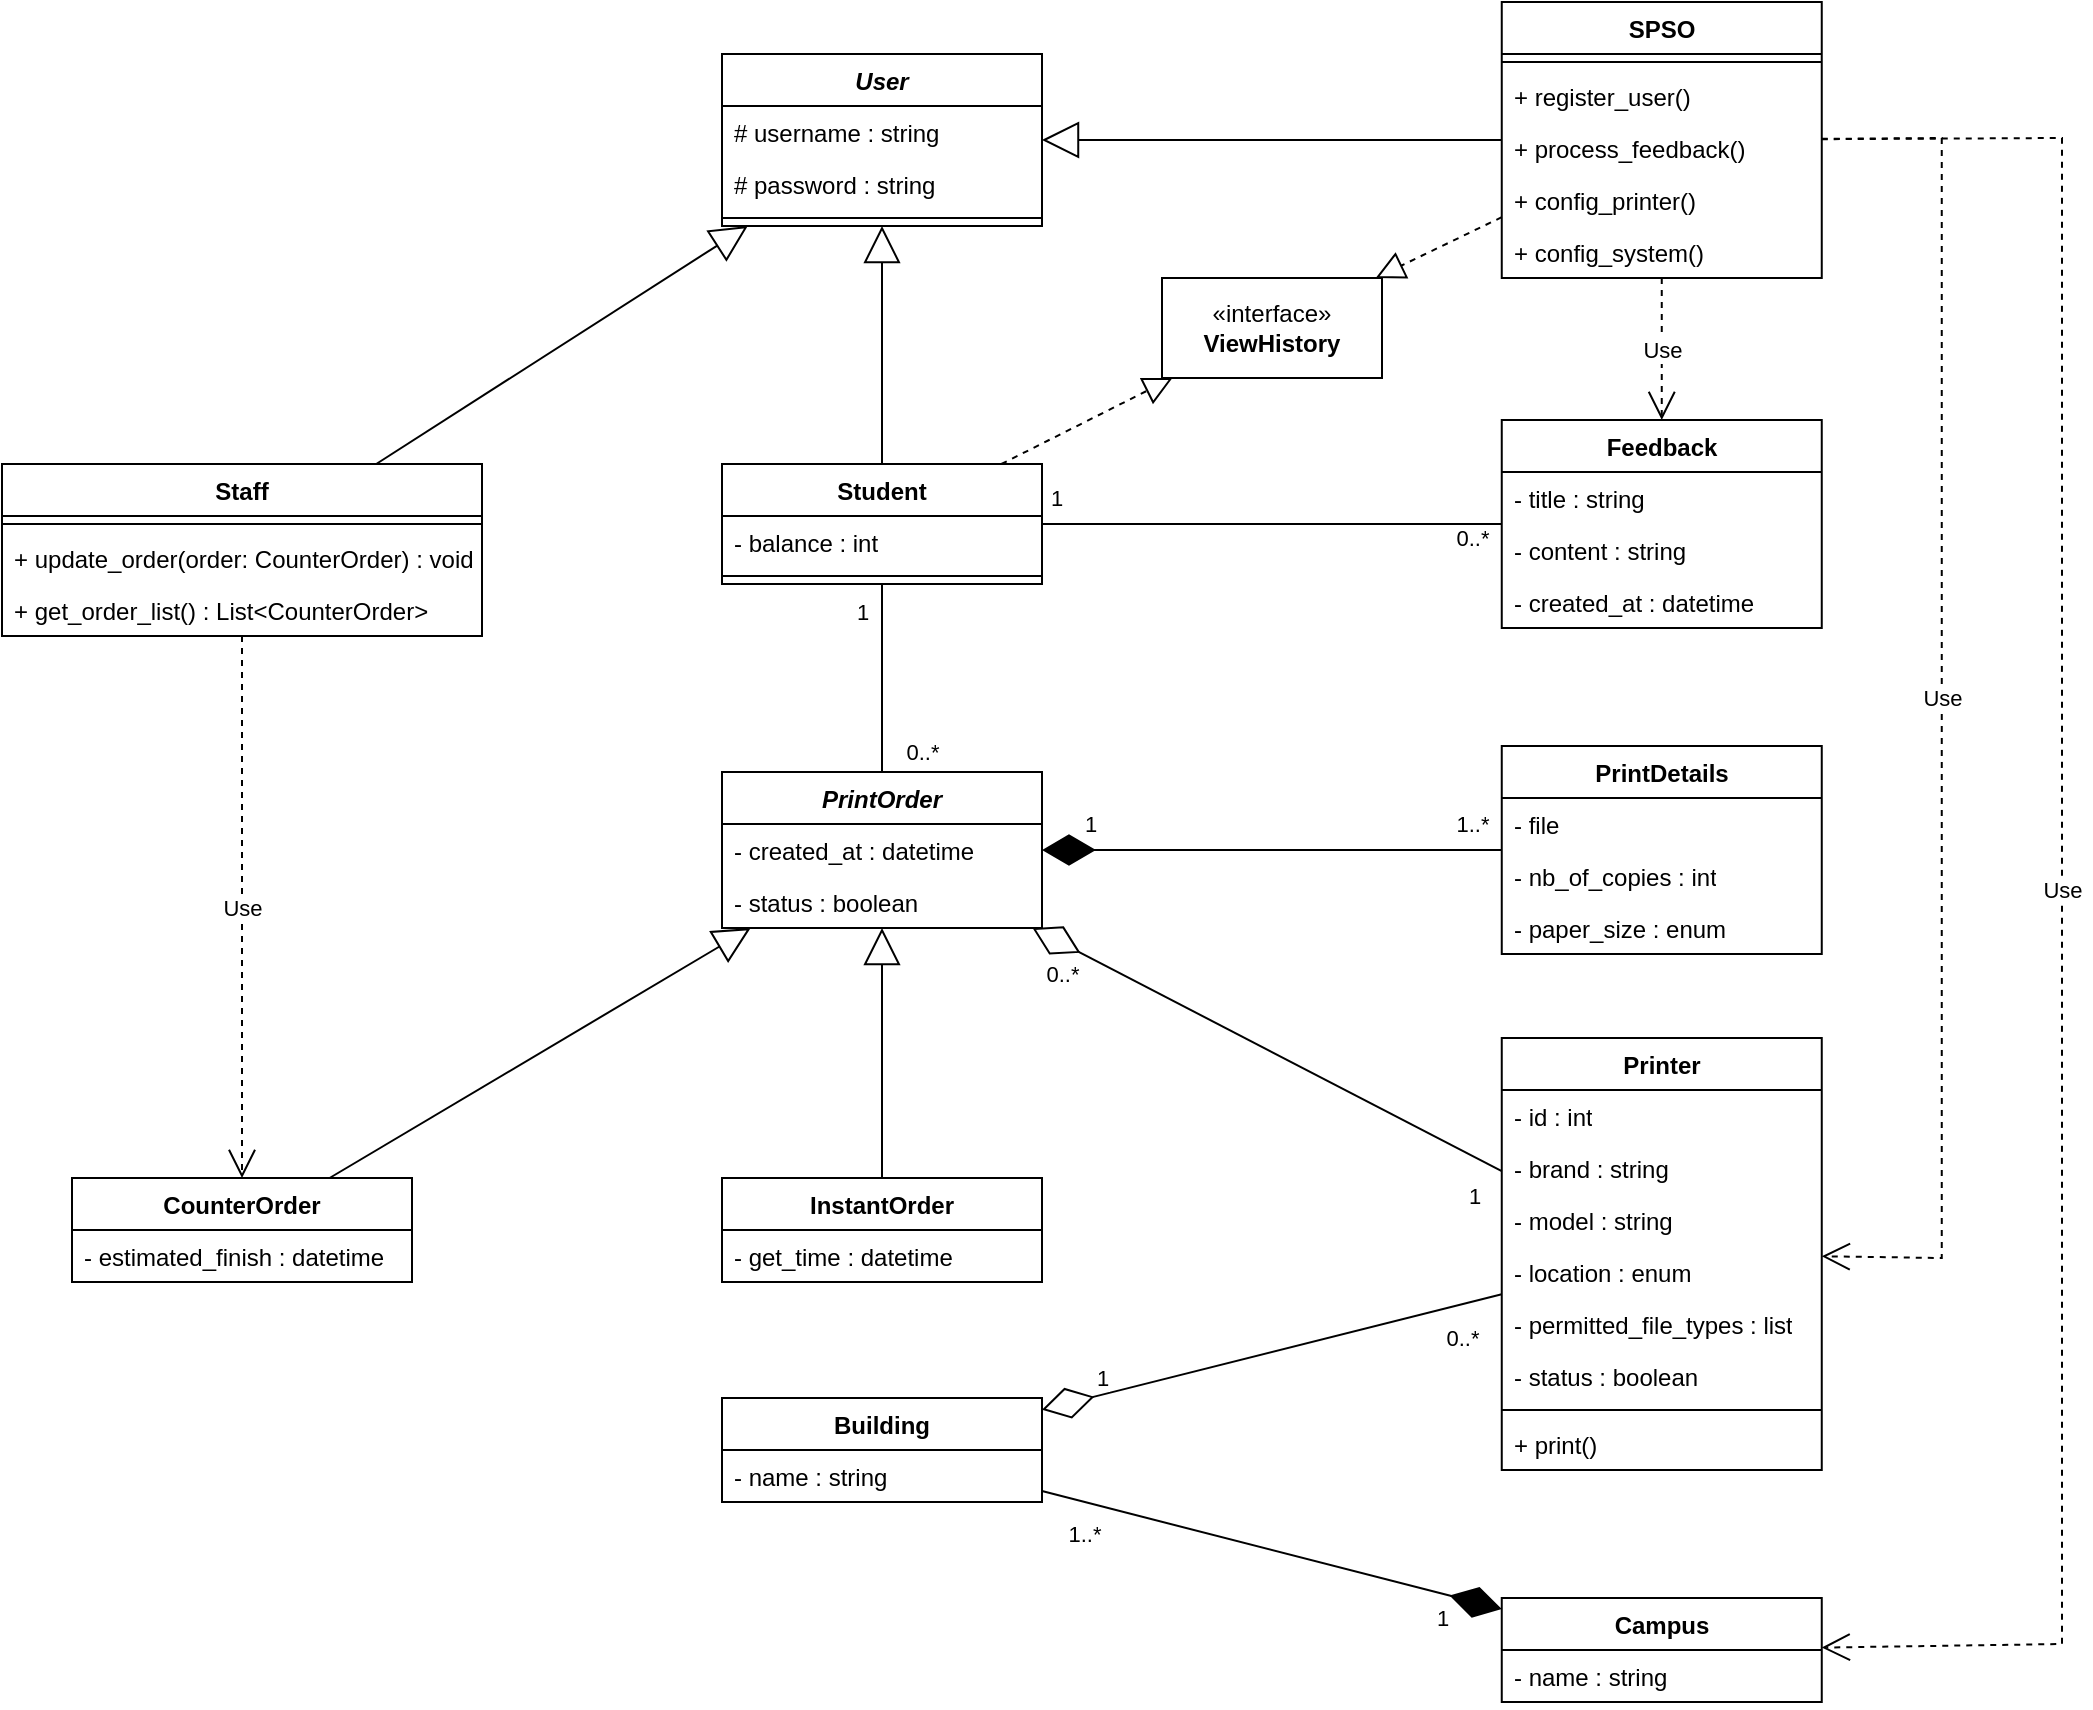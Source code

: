 <mxfile version="24.8.0">
  <diagram name="Trang-1" id="R7QnyIHVJCvonXuovxj-">
    <mxGraphModel dx="2664" dy="957" grid="1" gridSize="10" guides="1" tooltips="1" connect="1" arrows="1" fold="1" page="1" pageScale="1" pageWidth="827" pageHeight="1169" math="0" shadow="0">
      <root>
        <mxCell id="0" />
        <mxCell id="1" parent="0" />
        <mxCell id="BREXki8vrTVY7rMbNAXE-2" value="&lt;i&gt;User&lt;/i&gt;" style="swimlane;fontStyle=1;align=center;verticalAlign=top;childLayout=stackLayout;horizontal=1;startSize=26;horizontalStack=0;resizeParent=1;resizeParentMax=0;resizeLast=0;collapsible=1;marginBottom=0;whiteSpace=wrap;html=1;" parent="1" vertex="1">
          <mxGeometry x="300" y="158" width="160" height="86" as="geometry" />
        </mxCell>
        <mxCell id="BREXki8vrTVY7rMbNAXE-3" value="# username : string" style="text;strokeColor=none;fillColor=none;align=left;verticalAlign=top;spacingLeft=4;spacingRight=4;overflow=hidden;rotatable=0;points=[[0,0.5],[1,0.5]];portConstraint=eastwest;whiteSpace=wrap;html=1;" parent="BREXki8vrTVY7rMbNAXE-2" vertex="1">
          <mxGeometry y="26" width="160" height="26" as="geometry" />
        </mxCell>
        <mxCell id="SwU_xEo3G6D-vkzYV19e-13" value="# password : string" style="text;strokeColor=none;fillColor=none;align=left;verticalAlign=top;spacingLeft=4;spacingRight=4;overflow=hidden;rotatable=0;points=[[0,0.5],[1,0.5]];portConstraint=eastwest;whiteSpace=wrap;html=1;" vertex="1" parent="BREXki8vrTVY7rMbNAXE-2">
          <mxGeometry y="52" width="160" height="26" as="geometry" />
        </mxCell>
        <mxCell id="BREXki8vrTVY7rMbNAXE-4" value="" style="line;strokeWidth=1;fillColor=none;align=left;verticalAlign=middle;spacingTop=-1;spacingLeft=3;spacingRight=3;rotatable=0;labelPosition=right;points=[];portConstraint=eastwest;strokeColor=inherit;" parent="BREXki8vrTVY7rMbNAXE-2" vertex="1">
          <mxGeometry y="78" width="160" height="8" as="geometry" />
        </mxCell>
        <mxCell id="BREXki8vrTVY7rMbNAXE-6" value="Staff" style="swimlane;fontStyle=1;align=center;verticalAlign=top;childLayout=stackLayout;horizontal=1;startSize=26;horizontalStack=0;resizeParent=1;resizeParentMax=0;resizeLast=0;collapsible=1;marginBottom=0;whiteSpace=wrap;html=1;" parent="1" vertex="1">
          <mxGeometry x="-60" y="363" width="240" height="86" as="geometry" />
        </mxCell>
        <mxCell id="BREXki8vrTVY7rMbNAXE-8" value="" style="line;strokeWidth=1;fillColor=none;align=left;verticalAlign=middle;spacingTop=-1;spacingLeft=3;spacingRight=3;rotatable=0;labelPosition=right;points=[];portConstraint=eastwest;strokeColor=inherit;" parent="BREXki8vrTVY7rMbNAXE-6" vertex="1">
          <mxGeometry y="26" width="240" height="8" as="geometry" />
        </mxCell>
        <mxCell id="BREXki8vrTVY7rMbNAXE-9" value="+ update_order(order: CounterOrder) : void" style="text;strokeColor=none;fillColor=none;align=left;verticalAlign=top;spacingLeft=4;spacingRight=4;overflow=hidden;rotatable=0;points=[[0,0.5],[1,0.5]];portConstraint=eastwest;whiteSpace=wrap;html=1;" parent="BREXki8vrTVY7rMbNAXE-6" vertex="1">
          <mxGeometry y="34" width="240" height="26" as="geometry" />
        </mxCell>
        <mxCell id="SwU_xEo3G6D-vkzYV19e-18" value="+ get_order_list() : List&amp;lt;CounterOrder&amp;gt;" style="text;strokeColor=none;fillColor=none;align=left;verticalAlign=top;spacingLeft=4;spacingRight=4;overflow=hidden;rotatable=0;points=[[0,0.5],[1,0.5]];portConstraint=eastwest;whiteSpace=wrap;html=1;" vertex="1" parent="BREXki8vrTVY7rMbNAXE-6">
          <mxGeometry y="60" width="240" height="26" as="geometry" />
        </mxCell>
        <mxCell id="BREXki8vrTVY7rMbNAXE-10" value="Student" style="swimlane;fontStyle=1;align=center;verticalAlign=top;childLayout=stackLayout;horizontal=1;startSize=26;horizontalStack=0;resizeParent=1;resizeParentMax=0;resizeLast=0;collapsible=1;marginBottom=0;whiteSpace=wrap;html=1;" parent="1" vertex="1">
          <mxGeometry x="300" y="363" width="160" height="60" as="geometry" />
        </mxCell>
        <mxCell id="BREXki8vrTVY7rMbNAXE-11" value="- balance : int" style="text;strokeColor=none;fillColor=none;align=left;verticalAlign=top;spacingLeft=4;spacingRight=4;overflow=hidden;rotatable=0;points=[[0,0.5],[1,0.5]];portConstraint=eastwest;whiteSpace=wrap;html=1;" parent="BREXki8vrTVY7rMbNAXE-10" vertex="1">
          <mxGeometry y="26" width="160" height="26" as="geometry" />
        </mxCell>
        <mxCell id="BREXki8vrTVY7rMbNAXE-12" value="" style="line;strokeWidth=1;fillColor=none;align=left;verticalAlign=middle;spacingTop=-1;spacingLeft=3;spacingRight=3;rotatable=0;labelPosition=right;points=[];portConstraint=eastwest;strokeColor=inherit;" parent="BREXki8vrTVY7rMbNAXE-10" vertex="1">
          <mxGeometry y="52" width="160" height="8" as="geometry" />
        </mxCell>
        <mxCell id="BREXki8vrTVY7rMbNAXE-18" value="&lt;i&gt;PrintOrder&lt;/i&gt;" style="swimlane;fontStyle=1;align=center;verticalAlign=top;childLayout=stackLayout;horizontal=1;startSize=26;horizontalStack=0;resizeParent=1;resizeParentMax=0;resizeLast=0;collapsible=1;marginBottom=0;whiteSpace=wrap;html=1;" parent="1" vertex="1">
          <mxGeometry x="300" y="517" width="160" height="78" as="geometry" />
        </mxCell>
        <mxCell id="BREXki8vrTVY7rMbNAXE-19" value="- created_at : datetime" style="text;strokeColor=none;fillColor=none;align=left;verticalAlign=top;spacingLeft=4;spacingRight=4;overflow=hidden;rotatable=0;points=[[0,0.5],[1,0.5]];portConstraint=eastwest;whiteSpace=wrap;html=1;" parent="BREXki8vrTVY7rMbNAXE-18" vertex="1">
          <mxGeometry y="26" width="160" height="26" as="geometry" />
        </mxCell>
        <mxCell id="SwU_xEo3G6D-vkzYV19e-41" value="- status : boolean" style="text;strokeColor=none;fillColor=none;align=left;verticalAlign=top;spacingLeft=4;spacingRight=4;overflow=hidden;rotatable=0;points=[[0,0.5],[1,0.5]];portConstraint=eastwest;whiteSpace=wrap;html=1;" vertex="1" parent="BREXki8vrTVY7rMbNAXE-18">
          <mxGeometry y="52" width="160" height="26" as="geometry" />
        </mxCell>
        <mxCell id="BREXki8vrTVY7rMbNAXE-22" value="CounterOrder" style="swimlane;fontStyle=1;align=center;verticalAlign=top;childLayout=stackLayout;horizontal=1;startSize=26;horizontalStack=0;resizeParent=1;resizeParentMax=0;resizeLast=0;collapsible=1;marginBottom=0;whiteSpace=wrap;html=1;" parent="1" vertex="1">
          <mxGeometry x="-25" y="720" width="170" height="52" as="geometry" />
        </mxCell>
        <mxCell id="SwU_xEo3G6D-vkzYV19e-40" value="- estimated_finish : datetime" style="text;strokeColor=none;fillColor=none;align=left;verticalAlign=top;spacingLeft=4;spacingRight=4;overflow=hidden;rotatable=0;points=[[0,0.5],[1,0.5]];portConstraint=eastwest;whiteSpace=wrap;html=1;" vertex="1" parent="BREXki8vrTVY7rMbNAXE-22">
          <mxGeometry y="26" width="170" height="26" as="geometry" />
        </mxCell>
        <mxCell id="BREXki8vrTVY7rMbNAXE-26" value="InstantOrder" style="swimlane;fontStyle=1;align=center;verticalAlign=top;childLayout=stackLayout;horizontal=1;startSize=26;horizontalStack=0;resizeParent=1;resizeParentMax=0;resizeLast=0;collapsible=1;marginBottom=0;whiteSpace=wrap;html=1;" parent="1" vertex="1">
          <mxGeometry x="300" y="720" width="160" height="52" as="geometry" />
        </mxCell>
        <mxCell id="BREXki8vrTVY7rMbNAXE-27" value="- get_time : datetime" style="text;strokeColor=none;fillColor=none;align=left;verticalAlign=top;spacingLeft=4;spacingRight=4;overflow=hidden;rotatable=0;points=[[0,0.5],[1,0.5]];portConstraint=eastwest;whiteSpace=wrap;html=1;" parent="BREXki8vrTVY7rMbNAXE-26" vertex="1">
          <mxGeometry y="26" width="160" height="26" as="geometry" />
        </mxCell>
        <mxCell id="BREXki8vrTVY7rMbNAXE-30" value="Printer" style="swimlane;fontStyle=1;align=center;verticalAlign=top;childLayout=stackLayout;horizontal=1;startSize=26;horizontalStack=0;resizeParent=1;resizeParentMax=0;resizeLast=0;collapsible=1;marginBottom=0;whiteSpace=wrap;html=1;" parent="1" vertex="1">
          <mxGeometry x="689.88" y="650" width="160" height="216" as="geometry" />
        </mxCell>
        <mxCell id="BREXki8vrTVY7rMbNAXE-31" value="- id : int" style="text;strokeColor=none;fillColor=none;align=left;verticalAlign=top;spacingLeft=4;spacingRight=4;overflow=hidden;rotatable=0;points=[[0,0.5],[1,0.5]];portConstraint=eastwest;whiteSpace=wrap;html=1;" parent="BREXki8vrTVY7rMbNAXE-30" vertex="1">
          <mxGeometry y="26" width="160" height="26" as="geometry" />
        </mxCell>
        <mxCell id="SwU_xEo3G6D-vkzYV19e-19" value="- brand : string" style="text;strokeColor=none;fillColor=none;align=left;verticalAlign=top;spacingLeft=4;spacingRight=4;overflow=hidden;rotatable=0;points=[[0,0.5],[1,0.5]];portConstraint=eastwest;whiteSpace=wrap;html=1;" vertex="1" parent="BREXki8vrTVY7rMbNAXE-30">
          <mxGeometry y="52" width="160" height="26" as="geometry" />
        </mxCell>
        <mxCell id="SwU_xEo3G6D-vkzYV19e-21" value="- model : string" style="text;strokeColor=none;fillColor=none;align=left;verticalAlign=top;spacingLeft=4;spacingRight=4;overflow=hidden;rotatable=0;points=[[0,0.5],[1,0.5]];portConstraint=eastwest;whiteSpace=wrap;html=1;" vertex="1" parent="BREXki8vrTVY7rMbNAXE-30">
          <mxGeometry y="78" width="160" height="26" as="geometry" />
        </mxCell>
        <mxCell id="SwU_xEo3G6D-vkzYV19e-20" value="- location : enum" style="text;strokeColor=none;fillColor=none;align=left;verticalAlign=top;spacingLeft=4;spacingRight=4;overflow=hidden;rotatable=0;points=[[0,0.5],[1,0.5]];portConstraint=eastwest;whiteSpace=wrap;html=1;" vertex="1" parent="BREXki8vrTVY7rMbNAXE-30">
          <mxGeometry y="104" width="160" height="26" as="geometry" />
        </mxCell>
        <mxCell id="SwU_xEo3G6D-vkzYV19e-22" value="- permitted_file_types : list" style="text;strokeColor=none;fillColor=none;align=left;verticalAlign=top;spacingLeft=4;spacingRight=4;overflow=hidden;rotatable=0;points=[[0,0.5],[1,0.5]];portConstraint=eastwest;whiteSpace=wrap;html=1;" vertex="1" parent="BREXki8vrTVY7rMbNAXE-30">
          <mxGeometry y="130" width="160" height="26" as="geometry" />
        </mxCell>
        <mxCell id="SwU_xEo3G6D-vkzYV19e-23" value="- status : boolean" style="text;strokeColor=none;fillColor=none;align=left;verticalAlign=top;spacingLeft=4;spacingRight=4;overflow=hidden;rotatable=0;points=[[0,0.5],[1,0.5]];portConstraint=eastwest;whiteSpace=wrap;html=1;" vertex="1" parent="BREXki8vrTVY7rMbNAXE-30">
          <mxGeometry y="156" width="160" height="26" as="geometry" />
        </mxCell>
        <mxCell id="BREXki8vrTVY7rMbNAXE-32" value="" style="line;strokeWidth=1;fillColor=none;align=left;verticalAlign=middle;spacingTop=-1;spacingLeft=3;spacingRight=3;rotatable=0;labelPosition=right;points=[];portConstraint=eastwest;strokeColor=inherit;" parent="BREXki8vrTVY7rMbNAXE-30" vertex="1">
          <mxGeometry y="182" width="160" height="8" as="geometry" />
        </mxCell>
        <mxCell id="BREXki8vrTVY7rMbNAXE-33" value="+ print()" style="text;strokeColor=none;fillColor=none;align=left;verticalAlign=top;spacingLeft=4;spacingRight=4;overflow=hidden;rotatable=0;points=[[0,0.5],[1,0.5]];portConstraint=eastwest;whiteSpace=wrap;html=1;" parent="BREXki8vrTVY7rMbNAXE-30" vertex="1">
          <mxGeometry y="190" width="160" height="26" as="geometry" />
        </mxCell>
        <mxCell id="BREXki8vrTVY7rMbNAXE-34" value="PrintDetails" style="swimlane;fontStyle=1;align=center;verticalAlign=top;childLayout=stackLayout;horizontal=1;startSize=26;horizontalStack=0;resizeParent=1;resizeParentMax=0;resizeLast=0;collapsible=1;marginBottom=0;whiteSpace=wrap;html=1;" parent="1" vertex="1">
          <mxGeometry x="689.88" y="504" width="160" height="104" as="geometry" />
        </mxCell>
        <mxCell id="SwU_xEo3G6D-vkzYV19e-17" value="- file" style="text;strokeColor=none;fillColor=none;align=left;verticalAlign=top;spacingLeft=4;spacingRight=4;overflow=hidden;rotatable=0;points=[[0,0.5],[1,0.5]];portConstraint=eastwest;whiteSpace=wrap;html=1;" vertex="1" parent="BREXki8vrTVY7rMbNAXE-34">
          <mxGeometry y="26" width="160" height="26" as="geometry" />
        </mxCell>
        <mxCell id="BREXki8vrTVY7rMbNAXE-35" value="- nb_of_copies : int" style="text;strokeColor=none;fillColor=none;align=left;verticalAlign=top;spacingLeft=4;spacingRight=4;overflow=hidden;rotatable=0;points=[[0,0.5],[1,0.5]];portConstraint=eastwest;whiteSpace=wrap;html=1;" parent="BREXki8vrTVY7rMbNAXE-34" vertex="1">
          <mxGeometry y="52" width="160" height="26" as="geometry" />
        </mxCell>
        <mxCell id="SwU_xEo3G6D-vkzYV19e-16" value="- paper_size : enum" style="text;strokeColor=none;fillColor=none;align=left;verticalAlign=top;spacingLeft=4;spacingRight=4;overflow=hidden;rotatable=0;points=[[0,0.5],[1,0.5]];portConstraint=eastwest;whiteSpace=wrap;html=1;" vertex="1" parent="BREXki8vrTVY7rMbNAXE-34">
          <mxGeometry y="78" width="160" height="26" as="geometry" />
        </mxCell>
        <mxCell id="BREXki8vrTVY7rMbNAXE-47" value="" style="endArrow=block;endSize=16;endFill=0;html=1;rounded=0;" parent="1" source="BREXki8vrTVY7rMbNAXE-6" target="BREXki8vrTVY7rMbNAXE-2" edge="1">
          <mxGeometry width="160" relative="1" as="geometry">
            <mxPoint x="480" y="380" as="sourcePoint" />
            <mxPoint x="640" y="380" as="targetPoint" />
          </mxGeometry>
        </mxCell>
        <mxCell id="BREXki8vrTVY7rMbNAXE-48" value="" style="endArrow=block;endSize=16;endFill=0;html=1;rounded=0;" parent="1" source="BREXki8vrTVY7rMbNAXE-10" target="BREXki8vrTVY7rMbNAXE-2" edge="1">
          <mxGeometry width="160" relative="1" as="geometry">
            <mxPoint x="173" y="360" as="sourcePoint" />
            <mxPoint x="327" y="256" as="targetPoint" />
          </mxGeometry>
        </mxCell>
        <mxCell id="BREXki8vrTVY7rMbNAXE-49" value="" style="endArrow=block;endSize=16;endFill=0;html=1;rounded=0;" parent="1" source="BREXki8vrTVY7rMbNAXE-22" target="BREXki8vrTVY7rMbNAXE-18" edge="1">
          <mxGeometry width="160" relative="1" as="geometry">
            <mxPoint x="480" y="680" as="sourcePoint" />
            <mxPoint x="640" y="680" as="targetPoint" />
          </mxGeometry>
        </mxCell>
        <mxCell id="BREXki8vrTVY7rMbNAXE-50" value="" style="endArrow=block;endSize=16;endFill=0;html=1;rounded=0;" parent="1" source="BREXki8vrTVY7rMbNAXE-26" target="BREXki8vrTVY7rMbNAXE-18" edge="1">
          <mxGeometry width="160" relative="1" as="geometry">
            <mxPoint x="173" y="730" as="sourcePoint" />
            <mxPoint x="327" y="626" as="targetPoint" />
          </mxGeometry>
        </mxCell>
        <mxCell id="BREXki8vrTVY7rMbNAXE-51" value="Use" style="endArrow=open;endSize=12;dashed=1;html=1;rounded=0;" parent="1" source="BREXki8vrTVY7rMbNAXE-6" target="BREXki8vrTVY7rMbNAXE-22" edge="1">
          <mxGeometry width="160" relative="1" as="geometry">
            <mxPoint x="440" y="580" as="sourcePoint" />
            <mxPoint x="600" y="580" as="targetPoint" />
          </mxGeometry>
        </mxCell>
        <mxCell id="BREXki8vrTVY7rMbNAXE-52" value="" style="endArrow=diamondThin;endFill=0;endSize=24;html=1;rounded=0;" parent="1" source="BREXki8vrTVY7rMbNAXE-30" target="BREXki8vrTVY7rMbNAXE-18" edge="1">
          <mxGeometry width="160" relative="1" as="geometry">
            <mxPoint x="480" y="580" as="sourcePoint" />
            <mxPoint x="640" y="580" as="targetPoint" />
          </mxGeometry>
        </mxCell>
        <mxCell id="SwU_xEo3G6D-vkzYV19e-5" value="0..*" style="edgeLabel;html=1;align=center;verticalAlign=middle;resizable=0;points=[];" vertex="1" connectable="0" parent="BREXki8vrTVY7rMbNAXE-52">
          <mxGeometry x="0.773" y="2" relative="1" as="geometry">
            <mxPoint x="-11" y="7" as="offset" />
          </mxGeometry>
        </mxCell>
        <mxCell id="SwU_xEo3G6D-vkzYV19e-6" value="1" style="edgeLabel;html=1;align=center;verticalAlign=middle;resizable=0;points=[];" vertex="1" connectable="0" parent="BREXki8vrTVY7rMbNAXE-52">
          <mxGeometry x="-0.881" y="1" relative="1" as="geometry">
            <mxPoint y="18" as="offset" />
          </mxGeometry>
        </mxCell>
        <mxCell id="BREXki8vrTVY7rMbNAXE-53" value="" style="endArrow=diamondThin;endFill=1;endSize=24;html=1;rounded=0;" parent="1" source="BREXki8vrTVY7rMbNAXE-34" target="BREXki8vrTVY7rMbNAXE-18" edge="1">
          <mxGeometry width="160" relative="1" as="geometry">
            <mxPoint x="480" y="580" as="sourcePoint" />
            <mxPoint x="640" y="580" as="targetPoint" />
          </mxGeometry>
        </mxCell>
        <mxCell id="SwU_xEo3G6D-vkzYV19e-1" value="1" style="edgeLabel;html=1;align=center;verticalAlign=middle;resizable=0;points=[];" vertex="1" connectable="0" parent="BREXki8vrTVY7rMbNAXE-53">
          <mxGeometry x="0.733" relative="1" as="geometry">
            <mxPoint x="-7" y="-13" as="offset" />
          </mxGeometry>
        </mxCell>
        <mxCell id="SwU_xEo3G6D-vkzYV19e-2" value="1..*" style="edgeLabel;html=1;align=center;verticalAlign=middle;resizable=0;points=[];" vertex="1" connectable="0" parent="BREXki8vrTVY7rMbNAXE-53">
          <mxGeometry x="-0.864" y="3" relative="1" as="geometry">
            <mxPoint y="-16" as="offset" />
          </mxGeometry>
        </mxCell>
        <mxCell id="BREXki8vrTVY7rMbNAXE-54" value="" style="endArrow=none;html=1;edgeStyle=orthogonalEdgeStyle;rounded=0;" parent="1" source="BREXki8vrTVY7rMbNAXE-10" target="BREXki8vrTVY7rMbNAXE-18" edge="1">
          <mxGeometry relative="1" as="geometry">
            <mxPoint x="480" y="510" as="sourcePoint" />
            <mxPoint x="640" y="510" as="targetPoint" />
          </mxGeometry>
        </mxCell>
        <mxCell id="SwU_xEo3G6D-vkzYV19e-3" value="1" style="edgeLabel;html=1;align=center;verticalAlign=middle;resizable=0;points=[];" vertex="1" connectable="0" parent="BREXki8vrTVY7rMbNAXE-54">
          <mxGeometry x="-0.702" y="2" relative="1" as="geometry">
            <mxPoint x="-12" as="offset" />
          </mxGeometry>
        </mxCell>
        <mxCell id="SwU_xEo3G6D-vkzYV19e-4" value="0..*" style="edgeLabel;html=1;align=center;verticalAlign=middle;resizable=0;points=[];" vertex="1" connectable="0" parent="BREXki8vrTVY7rMbNAXE-54">
          <mxGeometry x="0.638" y="2" relative="1" as="geometry">
            <mxPoint x="18" y="7" as="offset" />
          </mxGeometry>
        </mxCell>
        <mxCell id="BREXki8vrTVY7rMbNAXE-57" value="SPSO" style="swimlane;fontStyle=1;align=center;verticalAlign=top;childLayout=stackLayout;horizontal=1;startSize=26;horizontalStack=0;resizeParent=1;resizeParentMax=0;resizeLast=0;collapsible=1;marginBottom=0;whiteSpace=wrap;html=1;" parent="1" vertex="1">
          <mxGeometry x="689.88" y="132" width="160" height="138" as="geometry" />
        </mxCell>
        <mxCell id="BREXki8vrTVY7rMbNAXE-59" value="" style="line;strokeWidth=1;fillColor=none;align=left;verticalAlign=middle;spacingTop=-1;spacingLeft=3;spacingRight=3;rotatable=0;labelPosition=right;points=[];portConstraint=eastwest;strokeColor=inherit;" parent="BREXki8vrTVY7rMbNAXE-57" vertex="1">
          <mxGeometry y="26" width="160" height="8" as="geometry" />
        </mxCell>
        <mxCell id="SwU_xEo3G6D-vkzYV19e-37" value="+ register_user()" style="text;strokeColor=none;fillColor=none;align=left;verticalAlign=top;spacingLeft=4;spacingRight=4;overflow=hidden;rotatable=0;points=[[0,0.5],[1,0.5]];portConstraint=eastwest;whiteSpace=wrap;html=1;" vertex="1" parent="BREXki8vrTVY7rMbNAXE-57">
          <mxGeometry y="34" width="160" height="26" as="geometry" />
        </mxCell>
        <mxCell id="BREXki8vrTVY7rMbNAXE-60" value="+ process_feedback()" style="text;strokeColor=none;fillColor=none;align=left;verticalAlign=top;spacingLeft=4;spacingRight=4;overflow=hidden;rotatable=0;points=[[0,0.5],[1,0.5]];portConstraint=eastwest;whiteSpace=wrap;html=1;" parent="BREXki8vrTVY7rMbNAXE-57" vertex="1">
          <mxGeometry y="60" width="160" height="26" as="geometry" />
        </mxCell>
        <mxCell id="SwU_xEo3G6D-vkzYV19e-38" value="+ config_printer()" style="text;strokeColor=none;fillColor=none;align=left;verticalAlign=top;spacingLeft=4;spacingRight=4;overflow=hidden;rotatable=0;points=[[0,0.5],[1,0.5]];portConstraint=eastwest;whiteSpace=wrap;html=1;" vertex="1" parent="BREXki8vrTVY7rMbNAXE-57">
          <mxGeometry y="86" width="160" height="26" as="geometry" />
        </mxCell>
        <mxCell id="SwU_xEo3G6D-vkzYV19e-36" value="+ config_system()" style="text;strokeColor=none;fillColor=none;align=left;verticalAlign=top;spacingLeft=4;spacingRight=4;overflow=hidden;rotatable=0;points=[[0,0.5],[1,0.5]];portConstraint=eastwest;whiteSpace=wrap;html=1;" vertex="1" parent="BREXki8vrTVY7rMbNAXE-57">
          <mxGeometry y="112" width="160" height="26" as="geometry" />
        </mxCell>
        <mxCell id="BREXki8vrTVY7rMbNAXE-61" value="" style="endArrow=block;endSize=16;endFill=0;html=1;rounded=0;" parent="1" source="BREXki8vrTVY7rMbNAXE-57" target="BREXki8vrTVY7rMbNAXE-2" edge="1">
          <mxGeometry width="160" relative="1" as="geometry">
            <mxPoint x="720" y="480" as="sourcePoint" />
            <mxPoint x="880" y="480" as="targetPoint" />
          </mxGeometry>
        </mxCell>
        <mxCell id="BREXki8vrTVY7rMbNAXE-62" value="Feedback" style="swimlane;fontStyle=1;align=center;verticalAlign=top;childLayout=stackLayout;horizontal=1;startSize=26;horizontalStack=0;resizeParent=1;resizeParentMax=0;resizeLast=0;collapsible=1;marginBottom=0;whiteSpace=wrap;html=1;" parent="1" vertex="1">
          <mxGeometry x="689.88" y="341" width="160" height="104" as="geometry" />
        </mxCell>
        <mxCell id="BREXki8vrTVY7rMbNAXE-63" value="- title : string" style="text;strokeColor=none;fillColor=none;align=left;verticalAlign=top;spacingLeft=4;spacingRight=4;overflow=hidden;rotatable=0;points=[[0,0.5],[1,0.5]];portConstraint=eastwest;whiteSpace=wrap;html=1;" parent="BREXki8vrTVY7rMbNAXE-62" vertex="1">
          <mxGeometry y="26" width="160" height="26" as="geometry" />
        </mxCell>
        <mxCell id="SwU_xEo3G6D-vkzYV19e-14" value="- content : string" style="text;strokeColor=none;fillColor=none;align=left;verticalAlign=top;spacingLeft=4;spacingRight=4;overflow=hidden;rotatable=0;points=[[0,0.5],[1,0.5]];portConstraint=eastwest;whiteSpace=wrap;html=1;" vertex="1" parent="BREXki8vrTVY7rMbNAXE-62">
          <mxGeometry y="52" width="160" height="26" as="geometry" />
        </mxCell>
        <mxCell id="SwU_xEo3G6D-vkzYV19e-15" value="- created_at : datetime" style="text;strokeColor=none;fillColor=none;align=left;verticalAlign=top;spacingLeft=4;spacingRight=4;overflow=hidden;rotatable=0;points=[[0,0.5],[1,0.5]];portConstraint=eastwest;whiteSpace=wrap;html=1;" vertex="1" parent="BREXki8vrTVY7rMbNAXE-62">
          <mxGeometry y="78" width="160" height="26" as="geometry" />
        </mxCell>
        <mxCell id="BREXki8vrTVY7rMbNAXE-66" value="" style="endArrow=none;html=1;rounded=0;" parent="1" source="BREXki8vrTVY7rMbNAXE-10" target="BREXki8vrTVY7rMbNAXE-62" edge="1">
          <mxGeometry relative="1" as="geometry">
            <mxPoint x="720" y="480" as="sourcePoint" />
            <mxPoint x="880" y="480" as="targetPoint" />
          </mxGeometry>
        </mxCell>
        <mxCell id="SwU_xEo3G6D-vkzYV19e-7" value="1" style="edgeLabel;html=1;align=center;verticalAlign=middle;resizable=0;points=[];" vertex="1" connectable="0" parent="BREXki8vrTVY7rMbNAXE-66">
          <mxGeometry x="-0.857" y="-3" relative="1" as="geometry">
            <mxPoint x="-10" y="-16" as="offset" />
          </mxGeometry>
        </mxCell>
        <mxCell id="SwU_xEo3G6D-vkzYV19e-8" value="0..*" style="edgeLabel;html=1;align=center;verticalAlign=middle;resizable=0;points=[];" vertex="1" connectable="0" parent="BREXki8vrTVY7rMbNAXE-66">
          <mxGeometry x="0.814" y="-1" relative="1" as="geometry">
            <mxPoint x="6" y="6" as="offset" />
          </mxGeometry>
        </mxCell>
        <mxCell id="BREXki8vrTVY7rMbNAXE-69" value="Use" style="endArrow=open;endSize=12;dashed=1;html=1;rounded=0;" parent="1" source="BREXki8vrTVY7rMbNAXE-57" target="BREXki8vrTVY7rMbNAXE-62" edge="1">
          <mxGeometry width="160" relative="1" as="geometry">
            <mxPoint x="819.88" y="480" as="sourcePoint" />
            <mxPoint x="979.88" y="480" as="targetPoint" />
          </mxGeometry>
        </mxCell>
        <mxCell id="BREXki8vrTVY7rMbNAXE-70" value="Use" style="endArrow=open;endSize=12;dashed=1;html=1;rounded=0;" parent="1" source="BREXki8vrTVY7rMbNAXE-57" target="BREXki8vrTVY7rMbNAXE-30" edge="1">
          <mxGeometry width="160" relative="1" as="geometry">
            <mxPoint x="779.88" y="256" as="sourcePoint" />
            <mxPoint x="779.88" y="360" as="targetPoint" />
            <Array as="points">
              <mxPoint x="909.88" y="200" />
              <mxPoint x="909.88" y="760" />
            </Array>
          </mxGeometry>
        </mxCell>
        <mxCell id="BREXki8vrTVY7rMbNAXE-73" value="«interface»&lt;br&gt;&lt;b&gt;ViewHistory&lt;/b&gt;" style="html=1;whiteSpace=wrap;" parent="1" vertex="1">
          <mxGeometry x="520" y="270" width="110" height="50" as="geometry" />
        </mxCell>
        <mxCell id="BREXki8vrTVY7rMbNAXE-74" value="" style="endArrow=block;dashed=1;endFill=0;endSize=12;html=1;rounded=0;" parent="1" source="BREXki8vrTVY7rMbNAXE-10" target="BREXki8vrTVY7rMbNAXE-73" edge="1">
          <mxGeometry width="160" relative="1" as="geometry">
            <mxPoint x="630" y="520" as="sourcePoint" />
            <mxPoint x="790" y="520" as="targetPoint" />
          </mxGeometry>
        </mxCell>
        <mxCell id="BREXki8vrTVY7rMbNAXE-75" value="" style="endArrow=block;dashed=1;endFill=0;endSize=12;html=1;rounded=0;" parent="1" source="BREXki8vrTVY7rMbNAXE-57" target="BREXki8vrTVY7rMbNAXE-73" edge="1">
          <mxGeometry width="160" relative="1" as="geometry">
            <mxPoint x="470" y="365" as="sourcePoint" />
            <mxPoint x="543" y="330" as="targetPoint" />
          </mxGeometry>
        </mxCell>
        <mxCell id="SwU_xEo3G6D-vkzYV19e-25" value="Building" style="swimlane;fontStyle=1;align=center;verticalAlign=top;childLayout=stackLayout;horizontal=1;startSize=26;horizontalStack=0;resizeParent=1;resizeParentMax=0;resizeLast=0;collapsible=1;marginBottom=0;whiteSpace=wrap;html=1;" vertex="1" parent="1">
          <mxGeometry x="300" y="830" width="160" height="52" as="geometry" />
        </mxCell>
        <mxCell id="SwU_xEo3G6D-vkzYV19e-26" value="- name : string" style="text;strokeColor=none;fillColor=none;align=left;verticalAlign=top;spacingLeft=4;spacingRight=4;overflow=hidden;rotatable=0;points=[[0,0.5],[1,0.5]];portConstraint=eastwest;whiteSpace=wrap;html=1;" vertex="1" parent="SwU_xEo3G6D-vkzYV19e-25">
          <mxGeometry y="26" width="160" height="26" as="geometry" />
        </mxCell>
        <mxCell id="SwU_xEo3G6D-vkzYV19e-29" value="Campus" style="swimlane;fontStyle=1;align=center;verticalAlign=top;childLayout=stackLayout;horizontal=1;startSize=26;horizontalStack=0;resizeParent=1;resizeParentMax=0;resizeLast=0;collapsible=1;marginBottom=0;whiteSpace=wrap;html=1;" vertex="1" parent="1">
          <mxGeometry x="689.88" y="930" width="160" height="52" as="geometry" />
        </mxCell>
        <mxCell id="SwU_xEo3G6D-vkzYV19e-32" value="- name : string" style="text;strokeColor=none;fillColor=none;align=left;verticalAlign=top;spacingLeft=4;spacingRight=4;overflow=hidden;rotatable=0;points=[[0,0.5],[1,0.5]];portConstraint=eastwest;whiteSpace=wrap;html=1;" vertex="1" parent="SwU_xEo3G6D-vkzYV19e-29">
          <mxGeometry y="26" width="160" height="26" as="geometry" />
        </mxCell>
        <mxCell id="SwU_xEo3G6D-vkzYV19e-33" value="" style="endArrow=diamondThin;endFill=0;endSize=24;html=1;rounded=0;" edge="1" parent="1" source="BREXki8vrTVY7rMbNAXE-30" target="SwU_xEo3G6D-vkzYV19e-25">
          <mxGeometry width="160" relative="1" as="geometry">
            <mxPoint x="510" y="750" as="sourcePoint" />
            <mxPoint x="550" y="820" as="targetPoint" />
          </mxGeometry>
        </mxCell>
        <mxCell id="SwU_xEo3G6D-vkzYV19e-42" value="1" style="edgeLabel;html=1;align=center;verticalAlign=middle;resizable=0;points=[];" vertex="1" connectable="0" parent="SwU_xEo3G6D-vkzYV19e-33">
          <mxGeometry x="0.687" relative="1" as="geometry">
            <mxPoint x="-6" y="-7" as="offset" />
          </mxGeometry>
        </mxCell>
        <mxCell id="SwU_xEo3G6D-vkzYV19e-43" value="0..*" style="edgeLabel;html=1;align=center;verticalAlign=middle;resizable=0;points=[];" vertex="1" connectable="0" parent="SwU_xEo3G6D-vkzYV19e-33">
          <mxGeometry x="-0.782" y="-2" relative="1" as="geometry">
            <mxPoint x="6" y="17" as="offset" />
          </mxGeometry>
        </mxCell>
        <mxCell id="SwU_xEo3G6D-vkzYV19e-34" value="" style="endArrow=diamondThin;endFill=1;endSize=24;html=1;rounded=0;" edge="1" parent="1" source="SwU_xEo3G6D-vkzYV19e-25" target="SwU_xEo3G6D-vkzYV19e-29">
          <mxGeometry width="160" relative="1" as="geometry">
            <mxPoint x="510" y="750" as="sourcePoint" />
            <mxPoint x="670" y="750" as="targetPoint" />
          </mxGeometry>
        </mxCell>
        <mxCell id="SwU_xEo3G6D-vkzYV19e-44" value="1" style="edgeLabel;html=1;align=center;verticalAlign=middle;resizable=0;points=[];" vertex="1" connectable="0" parent="SwU_xEo3G6D-vkzYV19e-34">
          <mxGeometry x="0.367" y="-1" relative="1" as="geometry">
            <mxPoint x="43" y="22" as="offset" />
          </mxGeometry>
        </mxCell>
        <mxCell id="SwU_xEo3G6D-vkzYV19e-45" value="1..*" style="edgeLabel;html=1;align=center;verticalAlign=middle;resizable=0;points=[];" vertex="1" connectable="0" parent="SwU_xEo3G6D-vkzYV19e-34">
          <mxGeometry x="-0.782" y="-1" relative="1" as="geometry">
            <mxPoint x="-4" y="14" as="offset" />
          </mxGeometry>
        </mxCell>
        <mxCell id="SwU_xEo3G6D-vkzYV19e-39" value="Use" style="endArrow=open;endSize=12;dashed=1;html=1;rounded=0;" edge="1" parent="1" source="BREXki8vrTVY7rMbNAXE-57" target="SwU_xEo3G6D-vkzYV19e-29">
          <mxGeometry width="160" relative="1" as="geometry">
            <mxPoint x="860" y="210" as="sourcePoint" />
            <mxPoint x="860" y="769" as="targetPoint" />
            <Array as="points">
              <mxPoint x="970" y="200" />
              <mxPoint x="970" y="953" />
            </Array>
          </mxGeometry>
        </mxCell>
      </root>
    </mxGraphModel>
  </diagram>
</mxfile>
